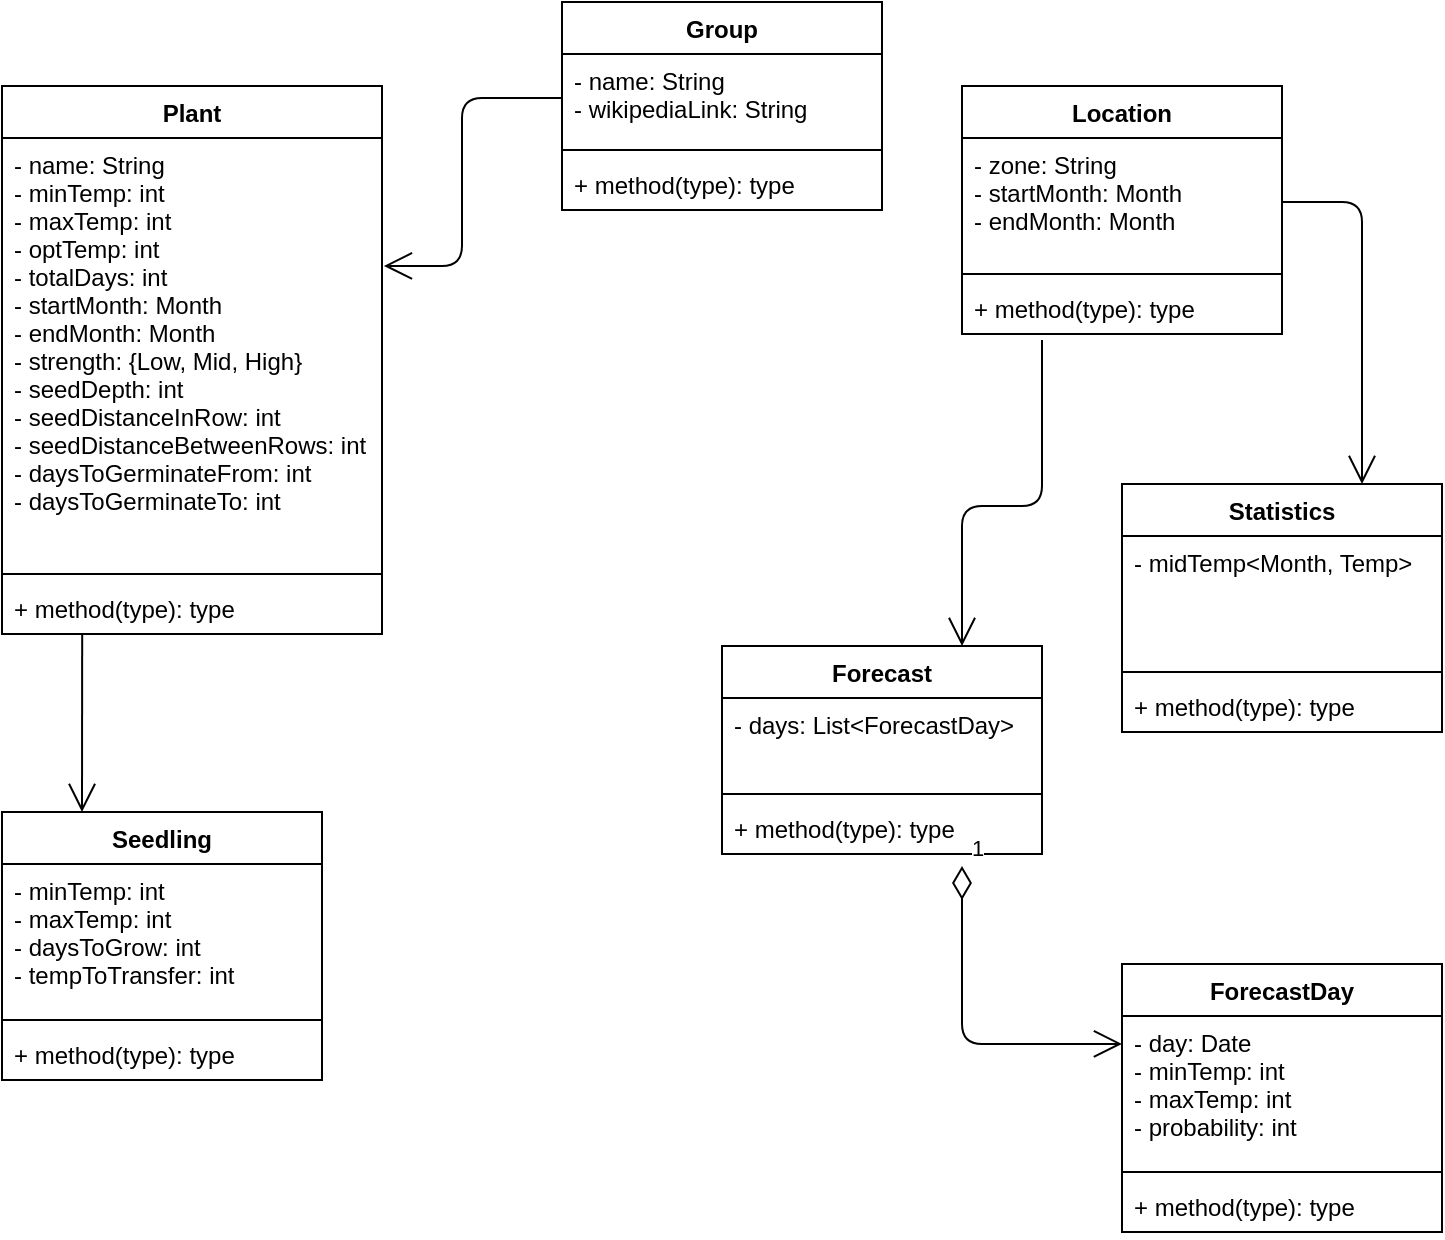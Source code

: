 <mxfile version="10.6.1" type="google"><diagram id="cJZQdohy87S3sBqXFbbE" name="Page-1"><mxGraphModel dx="1168" dy="977" grid="1" gridSize="10" guides="1" tooltips="1" connect="1" arrows="1" fold="1" page="1" pageScale="1" pageWidth="850" pageHeight="1100" math="0" shadow="0"><root><mxCell id="0"/><mxCell id="1" parent="0"/><mxCell id="Wz2befPxVI7VVnK8lc9u-1" value="Plant" style="swimlane;fontStyle=1;align=center;verticalAlign=top;childLayout=stackLayout;horizontal=1;startSize=26;horizontalStack=0;resizeParent=1;resizeParentMax=0;resizeLast=0;collapsible=1;marginBottom=0;" vertex="1" parent="1"><mxGeometry x="120" y="120" width="190" height="274" as="geometry"/></mxCell><mxCell id="Wz2befPxVI7VVnK8lc9u-2" value="- name: String&#10;- minTemp: int&#10;- maxTemp: int&#10;- optTemp: int&#10;- totalDays: int&#10;- startMonth: Month&#10;- endMonth: Month&#10;- strength: {Low, Mid, High}&#10;- seedDepth: int&#10;- seedDistanceInRow: int&#10;- seedDistanceBetweenRows: int&#10;- daysToGerminateFrom: int&#10;- daysToGerminateTo: int&#10;" style="text;strokeColor=none;fillColor=none;align=left;verticalAlign=top;spacingLeft=4;spacingRight=4;overflow=hidden;rotatable=0;points=[[0,0.5],[1,0.5]];portConstraint=eastwest;" vertex="1" parent="Wz2befPxVI7VVnK8lc9u-1"><mxGeometry y="26" width="190" height="214" as="geometry"/></mxCell><mxCell id="Wz2befPxVI7VVnK8lc9u-3" value="" style="line;strokeWidth=1;fillColor=none;align=left;verticalAlign=middle;spacingTop=-1;spacingLeft=3;spacingRight=3;rotatable=0;labelPosition=right;points=[];portConstraint=eastwest;" vertex="1" parent="Wz2befPxVI7VVnK8lc9u-1"><mxGeometry y="240" width="190" height="8" as="geometry"/></mxCell><mxCell id="Wz2befPxVI7VVnK8lc9u-4" value="+ method(type): type" style="text;strokeColor=none;fillColor=none;align=left;verticalAlign=top;spacingLeft=4;spacingRight=4;overflow=hidden;rotatable=0;points=[[0,0.5],[1,0.5]];portConstraint=eastwest;" vertex="1" parent="Wz2befPxVI7VVnK8lc9u-1"><mxGeometry y="248" width="190" height="26" as="geometry"/></mxCell><mxCell id="Wz2befPxVI7VVnK8lc9u-5" value="Group&#10;" style="swimlane;fontStyle=1;align=center;verticalAlign=top;childLayout=stackLayout;horizontal=1;startSize=26;horizontalStack=0;resizeParent=1;resizeParentMax=0;resizeLast=0;collapsible=1;marginBottom=0;" vertex="1" parent="1"><mxGeometry x="400" y="78" width="160" height="104" as="geometry"/></mxCell><mxCell id="Wz2befPxVI7VVnK8lc9u-6" value="- name: String&#10;- wikipediaLink: String&#10;" style="text;strokeColor=none;fillColor=none;align=left;verticalAlign=top;spacingLeft=4;spacingRight=4;overflow=hidden;rotatable=0;points=[[0,0.5],[1,0.5]];portConstraint=eastwest;" vertex="1" parent="Wz2befPxVI7VVnK8lc9u-5"><mxGeometry y="26" width="160" height="44" as="geometry"/></mxCell><mxCell id="Wz2befPxVI7VVnK8lc9u-7" value="" style="line;strokeWidth=1;fillColor=none;align=left;verticalAlign=middle;spacingTop=-1;spacingLeft=3;spacingRight=3;rotatable=0;labelPosition=right;points=[];portConstraint=eastwest;" vertex="1" parent="Wz2befPxVI7VVnK8lc9u-5"><mxGeometry y="70" width="160" height="8" as="geometry"/></mxCell><mxCell id="Wz2befPxVI7VVnK8lc9u-8" value="+ method(type): type" style="text;strokeColor=none;fillColor=none;align=left;verticalAlign=top;spacingLeft=4;spacingRight=4;overflow=hidden;rotatable=0;points=[[0,0.5],[1,0.5]];portConstraint=eastwest;" vertex="1" parent="Wz2befPxVI7VVnK8lc9u-5"><mxGeometry y="78" width="160" height="26" as="geometry"/></mxCell><mxCell id="Wz2befPxVI7VVnK8lc9u-9" value="Seedling" style="swimlane;fontStyle=1;align=center;verticalAlign=top;childLayout=stackLayout;horizontal=1;startSize=26;horizontalStack=0;resizeParent=1;resizeParentMax=0;resizeLast=0;collapsible=1;marginBottom=0;" vertex="1" parent="1"><mxGeometry x="120" y="483" width="160" height="134" as="geometry"/></mxCell><mxCell id="Wz2befPxVI7VVnK8lc9u-10" value="- minTemp: int&#10;- maxTemp: int&#10;- daysToGrow: int&#10;- tempToTransfer: int&#10;&#10;" style="text;strokeColor=none;fillColor=none;align=left;verticalAlign=top;spacingLeft=4;spacingRight=4;overflow=hidden;rotatable=0;points=[[0,0.5],[1,0.5]];portConstraint=eastwest;" vertex="1" parent="Wz2befPxVI7VVnK8lc9u-9"><mxGeometry y="26" width="160" height="74" as="geometry"/></mxCell><mxCell id="Wz2befPxVI7VVnK8lc9u-11" value="" style="line;strokeWidth=1;fillColor=none;align=left;verticalAlign=middle;spacingTop=-1;spacingLeft=3;spacingRight=3;rotatable=0;labelPosition=right;points=[];portConstraint=eastwest;" vertex="1" parent="Wz2befPxVI7VVnK8lc9u-9"><mxGeometry y="100" width="160" height="8" as="geometry"/></mxCell><mxCell id="Wz2befPxVI7VVnK8lc9u-12" value="+ method(type): type" style="text;strokeColor=none;fillColor=none;align=left;verticalAlign=top;spacingLeft=4;spacingRight=4;overflow=hidden;rotatable=0;points=[[0,0.5],[1,0.5]];portConstraint=eastwest;" vertex="1" parent="Wz2befPxVI7VVnK8lc9u-9"><mxGeometry y="108" width="160" height="26" as="geometry"/></mxCell><mxCell id="Wz2befPxVI7VVnK8lc9u-13" value="Location&#10;" style="swimlane;fontStyle=1;align=center;verticalAlign=top;childLayout=stackLayout;horizontal=1;startSize=26;horizontalStack=0;resizeParent=1;resizeParentMax=0;resizeLast=0;collapsible=1;marginBottom=0;" vertex="1" parent="1"><mxGeometry x="600" y="120" width="160" height="124" as="geometry"/></mxCell><mxCell id="Wz2befPxVI7VVnK8lc9u-14" value="- zone: String&#10;- startMonth: Month&#10;- endMonth: Month&#10;" style="text;strokeColor=none;fillColor=none;align=left;verticalAlign=top;spacingLeft=4;spacingRight=4;overflow=hidden;rotatable=0;points=[[0,0.5],[1,0.5]];portConstraint=eastwest;" vertex="1" parent="Wz2befPxVI7VVnK8lc9u-13"><mxGeometry y="26" width="160" height="64" as="geometry"/></mxCell><mxCell id="Wz2befPxVI7VVnK8lc9u-15" value="" style="line;strokeWidth=1;fillColor=none;align=left;verticalAlign=middle;spacingTop=-1;spacingLeft=3;spacingRight=3;rotatable=0;labelPosition=right;points=[];portConstraint=eastwest;" vertex="1" parent="Wz2befPxVI7VVnK8lc9u-13"><mxGeometry y="90" width="160" height="8" as="geometry"/></mxCell><mxCell id="Wz2befPxVI7VVnK8lc9u-16" value="+ method(type): type" style="text;strokeColor=none;fillColor=none;align=left;verticalAlign=top;spacingLeft=4;spacingRight=4;overflow=hidden;rotatable=0;points=[[0,0.5],[1,0.5]];portConstraint=eastwest;" vertex="1" parent="Wz2befPxVI7VVnK8lc9u-13"><mxGeometry y="98" width="160" height="26" as="geometry"/></mxCell><mxCell id="Wz2befPxVI7VVnK8lc9u-17" value="" style="endArrow=open;endFill=1;endSize=12;html=1;exitX=0;exitY=0.5;exitDx=0;exitDy=0;entryX=1.005;entryY=0.299;entryDx=0;entryDy=0;entryPerimeter=0;" edge="1" parent="1" source="Wz2befPxVI7VVnK8lc9u-6" target="Wz2befPxVI7VVnK8lc9u-2"><mxGeometry width="160" relative="1" as="geometry"><mxPoint x="120" y="570" as="sourcePoint"/><mxPoint x="280" y="570" as="targetPoint"/><Array as="points"><mxPoint x="350" y="126"/><mxPoint x="350" y="210"/></Array></mxGeometry></mxCell><mxCell id="Wz2befPxVI7VVnK8lc9u-18" value="Statistics&#10;" style="swimlane;fontStyle=1;align=center;verticalAlign=top;childLayout=stackLayout;horizontal=1;startSize=26;horizontalStack=0;resizeParent=1;resizeParentMax=0;resizeLast=0;collapsible=1;marginBottom=0;" vertex="1" parent="1"><mxGeometry x="680" y="319" width="160" height="124" as="geometry"/></mxCell><mxCell id="Wz2befPxVI7VVnK8lc9u-19" value="- midTemp&lt;Month, Temp&gt;&#10;&#10;" style="text;strokeColor=none;fillColor=none;align=left;verticalAlign=top;spacingLeft=4;spacingRight=4;overflow=hidden;rotatable=0;points=[[0,0.5],[1,0.5]];portConstraint=eastwest;" vertex="1" parent="Wz2befPxVI7VVnK8lc9u-18"><mxGeometry y="26" width="160" height="64" as="geometry"/></mxCell><mxCell id="Wz2befPxVI7VVnK8lc9u-20" value="" style="line;strokeWidth=1;fillColor=none;align=left;verticalAlign=middle;spacingTop=-1;spacingLeft=3;spacingRight=3;rotatable=0;labelPosition=right;points=[];portConstraint=eastwest;" vertex="1" parent="Wz2befPxVI7VVnK8lc9u-18"><mxGeometry y="90" width="160" height="8" as="geometry"/></mxCell><mxCell id="Wz2befPxVI7VVnK8lc9u-21" value="+ method(type): type" style="text;strokeColor=none;fillColor=none;align=left;verticalAlign=top;spacingLeft=4;spacingRight=4;overflow=hidden;rotatable=0;points=[[0,0.5],[1,0.5]];portConstraint=eastwest;" vertex="1" parent="Wz2befPxVI7VVnK8lc9u-18"><mxGeometry y="98" width="160" height="26" as="geometry"/></mxCell><mxCell id="Wz2befPxVI7VVnK8lc9u-22" value="" style="endArrow=open;endFill=1;endSize=12;html=1;entryX=0.75;entryY=0;entryDx=0;entryDy=0;exitX=1;exitY=0.5;exitDx=0;exitDy=0;" edge="1" parent="1" source="Wz2befPxVI7VVnK8lc9u-14" target="Wz2befPxVI7VVnK8lc9u-18"><mxGeometry width="160" relative="1" as="geometry"><mxPoint x="120" y="570" as="sourcePoint"/><mxPoint x="280" y="570" as="targetPoint"/><Array as="points"><mxPoint x="800" y="178"/></Array></mxGeometry></mxCell><mxCell id="Wz2befPxVI7VVnK8lc9u-23" value="" style="endArrow=open;endFill=1;endSize=12;html=1;exitX=0.211;exitY=1;exitDx=0;exitDy=0;exitPerimeter=0;entryX=0.25;entryY=0;entryDx=0;entryDy=0;" edge="1" parent="1" source="Wz2befPxVI7VVnK8lc9u-4" target="Wz2befPxVI7VVnK8lc9u-9"><mxGeometry width="160" relative="1" as="geometry"><mxPoint x="120" y="570" as="sourcePoint"/><mxPoint x="280" y="570" as="targetPoint"/></mxGeometry></mxCell><mxCell id="Wz2befPxVI7VVnK8lc9u-24" value="Forecast&#10;" style="swimlane;fontStyle=1;align=center;verticalAlign=top;childLayout=stackLayout;horizontal=1;startSize=26;horizontalStack=0;resizeParent=1;resizeParentMax=0;resizeLast=0;collapsible=1;marginBottom=0;" vertex="1" parent="1"><mxGeometry x="480" y="400" width="160" height="104" as="geometry"/></mxCell><mxCell id="Wz2befPxVI7VVnK8lc9u-25" value="- days: List&lt;ForecastDay&gt;&#10;&#10;" style="text;strokeColor=none;fillColor=none;align=left;verticalAlign=top;spacingLeft=4;spacingRight=4;overflow=hidden;rotatable=0;points=[[0,0.5],[1,0.5]];portConstraint=eastwest;" vertex="1" parent="Wz2befPxVI7VVnK8lc9u-24"><mxGeometry y="26" width="160" height="44" as="geometry"/></mxCell><mxCell id="Wz2befPxVI7VVnK8lc9u-26" value="" style="line;strokeWidth=1;fillColor=none;align=left;verticalAlign=middle;spacingTop=-1;spacingLeft=3;spacingRight=3;rotatable=0;labelPosition=right;points=[];portConstraint=eastwest;" vertex="1" parent="Wz2befPxVI7VVnK8lc9u-24"><mxGeometry y="70" width="160" height="8" as="geometry"/></mxCell><mxCell id="Wz2befPxVI7VVnK8lc9u-27" value="+ method(type): type" style="text;strokeColor=none;fillColor=none;align=left;verticalAlign=top;spacingLeft=4;spacingRight=4;overflow=hidden;rotatable=0;points=[[0,0.5],[1,0.5]];portConstraint=eastwest;" vertex="1" parent="Wz2befPxVI7VVnK8lc9u-24"><mxGeometry y="78" width="160" height="26" as="geometry"/></mxCell><mxCell id="Wz2befPxVI7VVnK8lc9u-28" value="ForecastDay&#10;" style="swimlane;fontStyle=1;align=center;verticalAlign=top;childLayout=stackLayout;horizontal=1;startSize=26;horizontalStack=0;resizeParent=1;resizeParentMax=0;resizeLast=0;collapsible=1;marginBottom=0;" vertex="1" parent="1"><mxGeometry x="680" y="559" width="160" height="134" as="geometry"/></mxCell><mxCell id="Wz2befPxVI7VVnK8lc9u-29" value="- day: Date&#10;- minTemp: int&#10;- maxTemp: int&#10;- probability: int&#10;&#10;" style="text;strokeColor=none;fillColor=none;align=left;verticalAlign=top;spacingLeft=4;spacingRight=4;overflow=hidden;rotatable=0;points=[[0,0.5],[1,0.5]];portConstraint=eastwest;" vertex="1" parent="Wz2befPxVI7VVnK8lc9u-28"><mxGeometry y="26" width="160" height="74" as="geometry"/></mxCell><mxCell id="Wz2befPxVI7VVnK8lc9u-30" value="" style="line;strokeWidth=1;fillColor=none;align=left;verticalAlign=middle;spacingTop=-1;spacingLeft=3;spacingRight=3;rotatable=0;labelPosition=right;points=[];portConstraint=eastwest;" vertex="1" parent="Wz2befPxVI7VVnK8lc9u-28"><mxGeometry y="100" width="160" height="8" as="geometry"/></mxCell><mxCell id="Wz2befPxVI7VVnK8lc9u-31" value="+ method(type): type" style="text;strokeColor=none;fillColor=none;align=left;verticalAlign=top;spacingLeft=4;spacingRight=4;overflow=hidden;rotatable=0;points=[[0,0.5],[1,0.5]];portConstraint=eastwest;" vertex="1" parent="Wz2befPxVI7VVnK8lc9u-28"><mxGeometry y="108" width="160" height="26" as="geometry"/></mxCell><mxCell id="Wz2befPxVI7VVnK8lc9u-35" value="" style="endArrow=open;endFill=1;endSize=12;html=1;exitX=0.25;exitY=1.115;exitDx=0;exitDy=0;entryX=0.75;entryY=0;entryDx=0;entryDy=0;exitPerimeter=0;" edge="1" parent="1" source="Wz2befPxVI7VVnK8lc9u-16" target="Wz2befPxVI7VVnK8lc9u-24"><mxGeometry width="160" relative="1" as="geometry"><mxPoint x="120" y="720" as="sourcePoint"/><mxPoint x="280" y="720" as="targetPoint"/><Array as="points"><mxPoint x="640" y="330"/><mxPoint x="600" y="330"/></Array></mxGeometry></mxCell><mxCell id="Wz2befPxVI7VVnK8lc9u-36" value="1" style="endArrow=open;html=1;endSize=12;startArrow=diamondThin;startSize=14;startFill=0;edgeStyle=orthogonalEdgeStyle;align=left;verticalAlign=bottom;entryX=0;entryY=0.189;entryDx=0;entryDy=0;entryPerimeter=0;" edge="1" parent="1" target="Wz2befPxVI7VVnK8lc9u-29"><mxGeometry x="-1" y="3" relative="1" as="geometry"><mxPoint x="600" y="510" as="sourcePoint"/><mxPoint x="560" y="670" as="targetPoint"/><Array as="points"><mxPoint x="600" y="599"/></Array></mxGeometry></mxCell></root></mxGraphModel></diagram></mxfile>